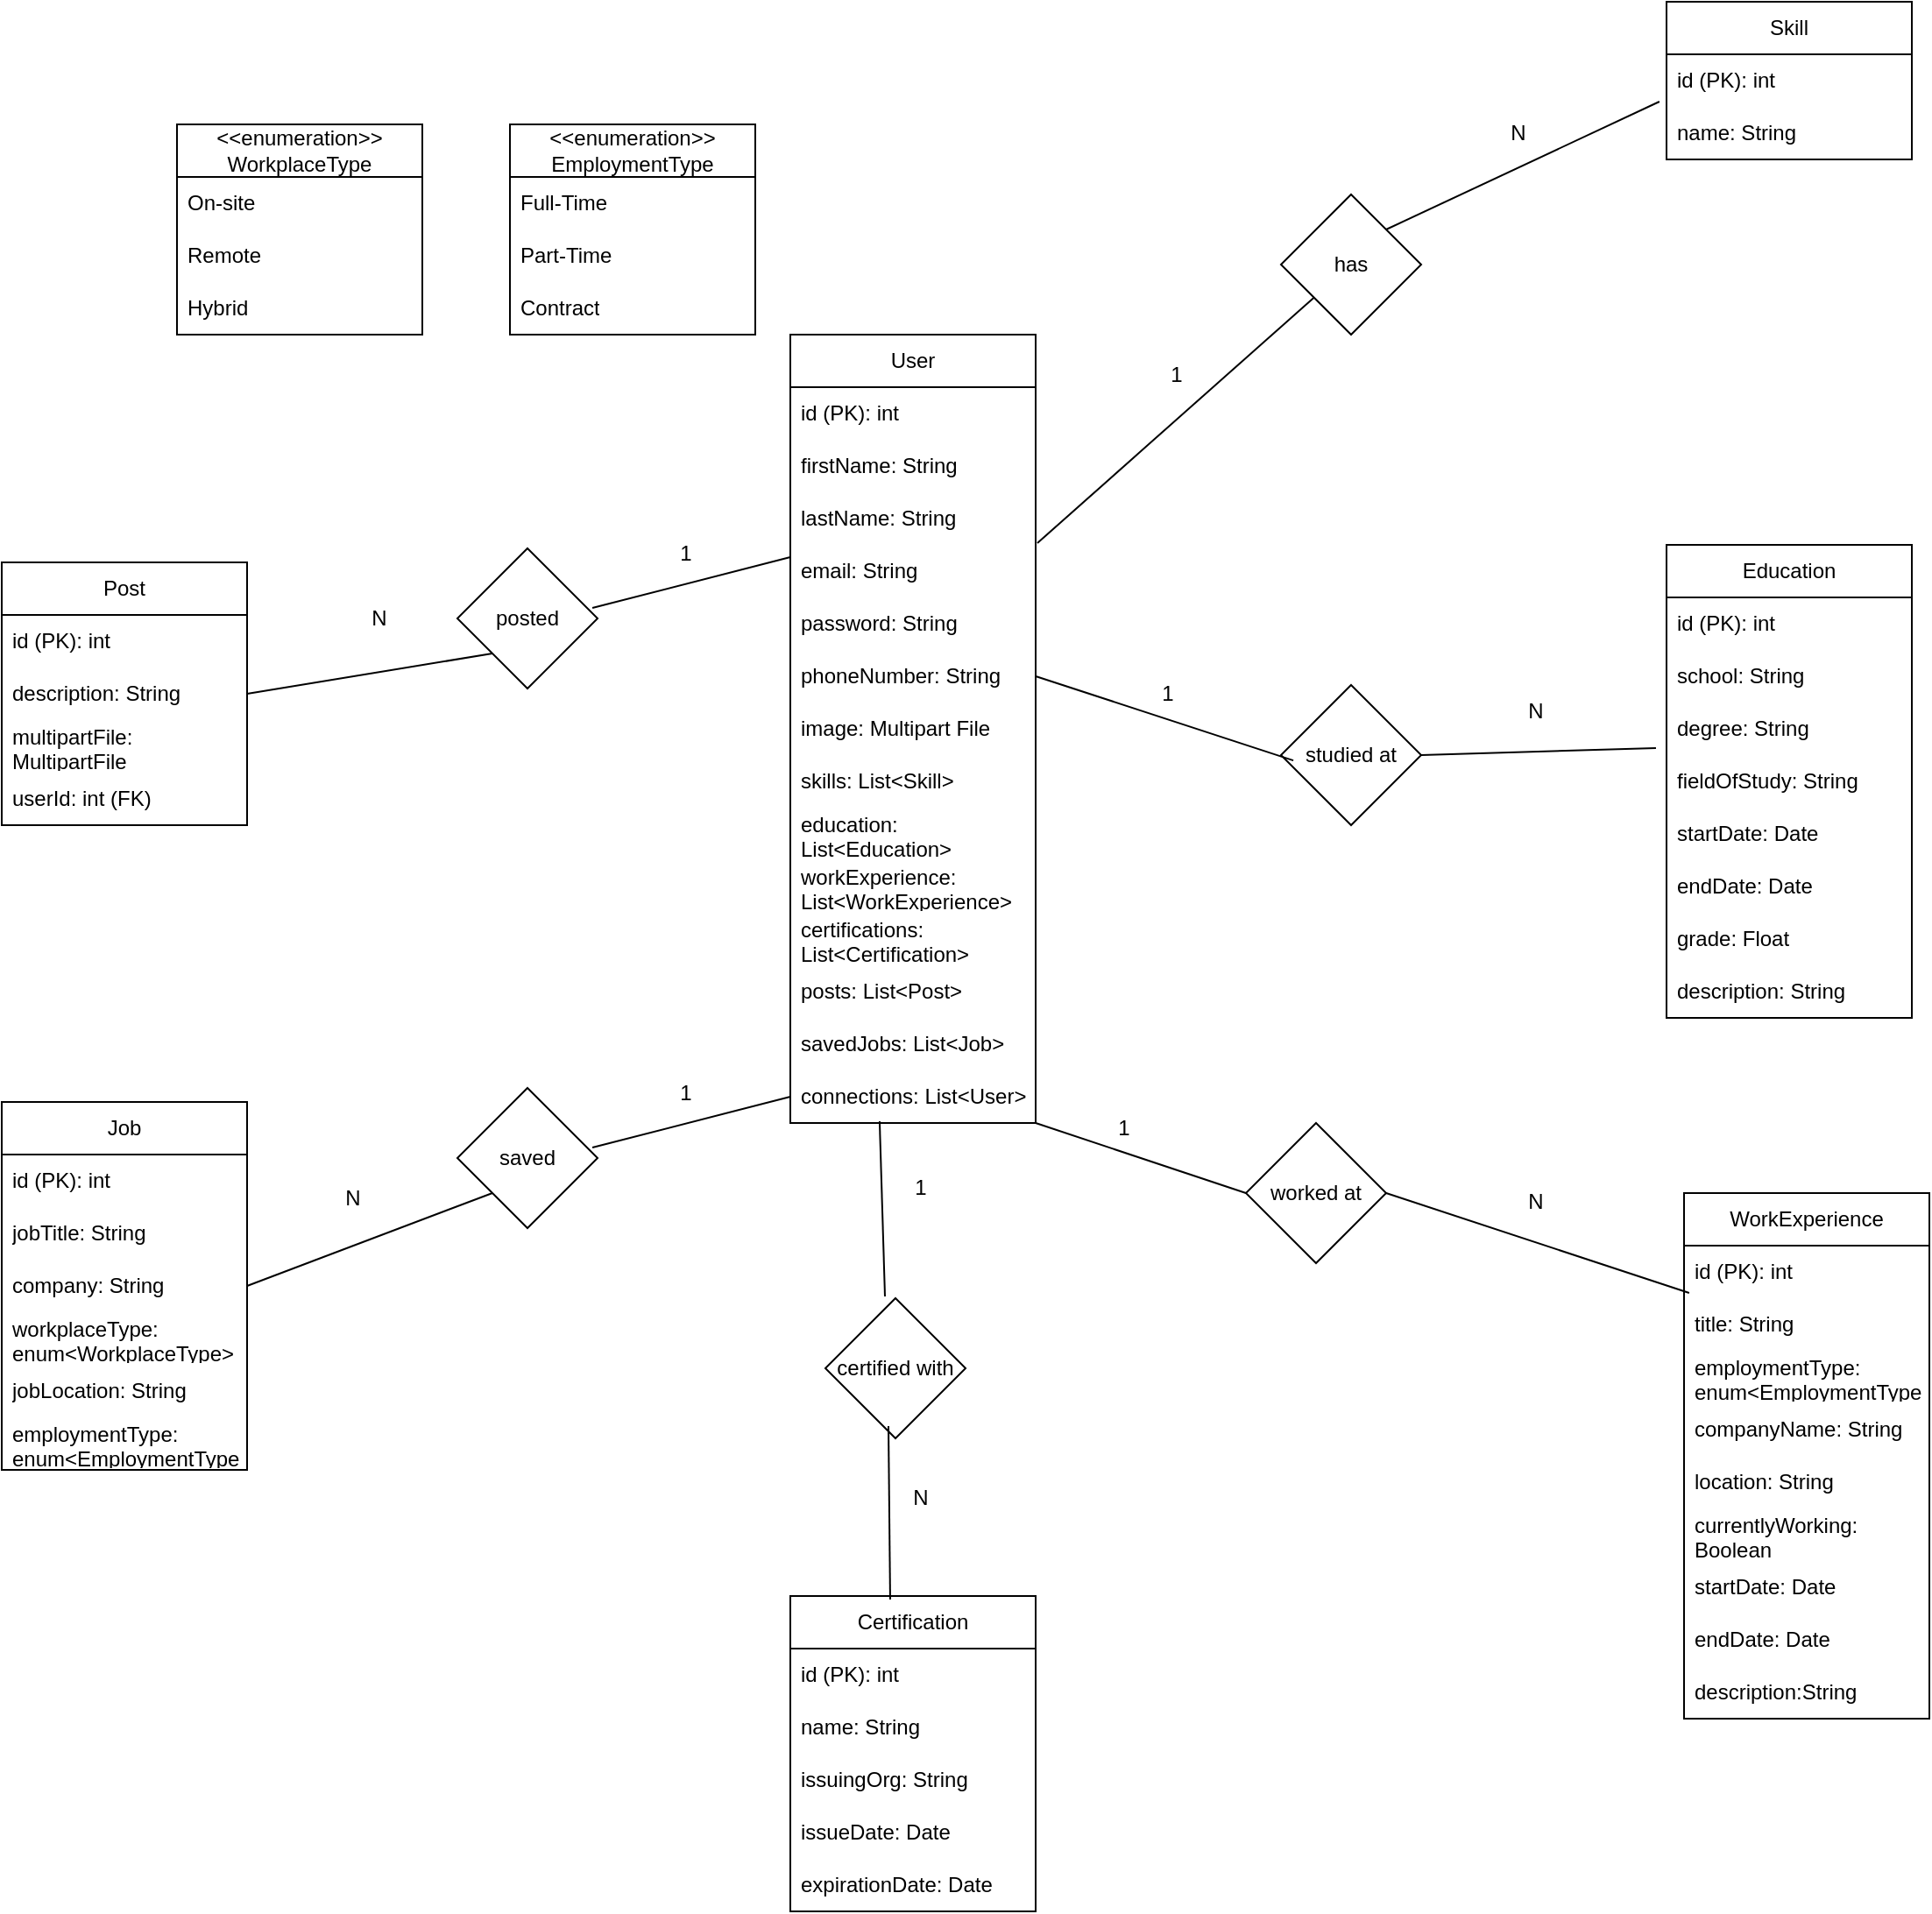 <mxfile version="24.6.4" type="device">
  <diagram name="Σελίδα-1" id="bj-AmFzh_e1d_nPdWGzO">
    <mxGraphModel dx="2876" dy="1066" grid="1" gridSize="10" guides="1" tooltips="1" connect="1" arrows="1" fold="1" page="1" pageScale="1" pageWidth="827" pageHeight="1169" math="0" shadow="0">
      <root>
        <mxCell id="0" />
        <mxCell id="1" parent="0" />
        <mxCell id="JnEuj2l61h_ocuQHVzWC-1" value="&lt;div&gt;User&lt;/div&gt;" style="swimlane;fontStyle=0;childLayout=stackLayout;horizontal=1;startSize=30;horizontalStack=0;resizeParent=1;resizeParentMax=0;resizeLast=0;collapsible=1;marginBottom=0;whiteSpace=wrap;html=1;" parent="1" vertex="1">
          <mxGeometry x="270" y="490" width="140" height="450" as="geometry" />
        </mxCell>
        <mxCell id="JnEuj2l61h_ocuQHVzWC-2" value="&lt;div&gt;id (PK): int&lt;/div&gt;" style="text;strokeColor=none;fillColor=none;align=left;verticalAlign=middle;spacingLeft=4;spacingRight=4;overflow=hidden;points=[[0,0.5],[1,0.5]];portConstraint=eastwest;rotatable=0;whiteSpace=wrap;html=1;" parent="JnEuj2l61h_ocuQHVzWC-1" vertex="1">
          <mxGeometry y="30" width="140" height="30" as="geometry" />
        </mxCell>
        <mxCell id="JnEuj2l61h_ocuQHVzWC-3" value="firstName: String" style="text;strokeColor=none;fillColor=none;align=left;verticalAlign=middle;spacingLeft=4;spacingRight=4;overflow=hidden;points=[[0,0.5],[1,0.5]];portConstraint=eastwest;rotatable=0;whiteSpace=wrap;html=1;" parent="JnEuj2l61h_ocuQHVzWC-1" vertex="1">
          <mxGeometry y="60" width="140" height="30" as="geometry" />
        </mxCell>
        <mxCell id="JnEuj2l61h_ocuQHVzWC-4" value="&lt;div&gt;lastName: String&lt;/div&gt;" style="text;strokeColor=none;fillColor=none;align=left;verticalAlign=middle;spacingLeft=4;spacingRight=4;overflow=hidden;points=[[0,0.5],[1,0.5]];portConstraint=eastwest;rotatable=0;whiteSpace=wrap;html=1;" parent="JnEuj2l61h_ocuQHVzWC-1" vertex="1">
          <mxGeometry y="90" width="140" height="30" as="geometry" />
        </mxCell>
        <mxCell id="JnEuj2l61h_ocuQHVzWC-10" value="email: String" style="text;strokeColor=none;fillColor=none;align=left;verticalAlign=middle;spacingLeft=4;spacingRight=4;overflow=hidden;points=[[0,0.5],[1,0.5]];portConstraint=eastwest;rotatable=0;whiteSpace=wrap;html=1;" parent="JnEuj2l61h_ocuQHVzWC-1" vertex="1">
          <mxGeometry y="120" width="140" height="30" as="geometry" />
        </mxCell>
        <mxCell id="JnEuj2l61h_ocuQHVzWC-11" value="password: String" style="text;strokeColor=none;fillColor=none;align=left;verticalAlign=middle;spacingLeft=4;spacingRight=4;overflow=hidden;points=[[0,0.5],[1,0.5]];portConstraint=eastwest;rotatable=0;whiteSpace=wrap;html=1;" parent="JnEuj2l61h_ocuQHVzWC-1" vertex="1">
          <mxGeometry y="150" width="140" height="30" as="geometry" />
        </mxCell>
        <mxCell id="JnEuj2l61h_ocuQHVzWC-12" value="phoneNumber: String" style="text;strokeColor=none;fillColor=none;align=left;verticalAlign=middle;spacingLeft=4;spacingRight=4;overflow=hidden;points=[[0,0.5],[1,0.5]];portConstraint=eastwest;rotatable=0;whiteSpace=wrap;html=1;" parent="JnEuj2l61h_ocuQHVzWC-1" vertex="1">
          <mxGeometry y="180" width="140" height="30" as="geometry" />
        </mxCell>
        <mxCell id="JnEuj2l61h_ocuQHVzWC-13" value="image: Multipart File" style="text;strokeColor=none;fillColor=none;align=left;verticalAlign=middle;spacingLeft=4;spacingRight=4;overflow=hidden;points=[[0,0.5],[1,0.5]];portConstraint=eastwest;rotatable=0;whiteSpace=wrap;html=1;" parent="JnEuj2l61h_ocuQHVzWC-1" vertex="1">
          <mxGeometry y="210" width="140" height="30" as="geometry" />
        </mxCell>
        <mxCell id="JnEuj2l61h_ocuQHVzWC-14" value="skills: List&amp;lt;Skill&amp;gt;" style="text;strokeColor=none;fillColor=none;align=left;verticalAlign=middle;spacingLeft=4;spacingRight=4;overflow=hidden;points=[[0,0.5],[1,0.5]];portConstraint=eastwest;rotatable=0;whiteSpace=wrap;html=1;" parent="JnEuj2l61h_ocuQHVzWC-1" vertex="1">
          <mxGeometry y="240" width="140" height="30" as="geometry" />
        </mxCell>
        <mxCell id="JnEuj2l61h_ocuQHVzWC-15" value="&lt;div&gt;education: List&amp;lt;Education&amp;gt;&lt;/div&gt;" style="text;strokeColor=none;fillColor=none;align=left;verticalAlign=middle;spacingLeft=4;spacingRight=4;overflow=hidden;points=[[0,0.5],[1,0.5]];portConstraint=eastwest;rotatable=0;whiteSpace=wrap;html=1;" parent="JnEuj2l61h_ocuQHVzWC-1" vertex="1">
          <mxGeometry y="270" width="140" height="30" as="geometry" />
        </mxCell>
        <mxCell id="JnEuj2l61h_ocuQHVzWC-16" value="workExperience: List&amp;lt;WorkExperience&amp;gt;" style="text;strokeColor=none;fillColor=none;align=left;verticalAlign=middle;spacingLeft=4;spacingRight=4;overflow=hidden;points=[[0,0.5],[1,0.5]];portConstraint=eastwest;rotatable=0;whiteSpace=wrap;html=1;" parent="JnEuj2l61h_ocuQHVzWC-1" vertex="1">
          <mxGeometry y="300" width="140" height="30" as="geometry" />
        </mxCell>
        <mxCell id="JnEuj2l61h_ocuQHVzWC-17" value="certifications: List&amp;lt;Certification&amp;gt;" style="text;strokeColor=none;fillColor=none;align=left;verticalAlign=middle;spacingLeft=4;spacingRight=4;overflow=hidden;points=[[0,0.5],[1,0.5]];portConstraint=eastwest;rotatable=0;whiteSpace=wrap;html=1;" parent="JnEuj2l61h_ocuQHVzWC-1" vertex="1">
          <mxGeometry y="330" width="140" height="30" as="geometry" />
        </mxCell>
        <mxCell id="JnEuj2l61h_ocuQHVzWC-50" value="posts: List&amp;lt;Post&amp;gt;" style="text;strokeColor=none;fillColor=none;align=left;verticalAlign=middle;spacingLeft=4;spacingRight=4;overflow=hidden;points=[[0,0.5],[1,0.5]];portConstraint=eastwest;rotatable=0;whiteSpace=wrap;html=1;" parent="JnEuj2l61h_ocuQHVzWC-1" vertex="1">
          <mxGeometry y="360" width="140" height="30" as="geometry" />
        </mxCell>
        <mxCell id="JnEuj2l61h_ocuQHVzWC-51" value="savedJobs: List&amp;lt;Job&amp;gt;" style="text;strokeColor=none;fillColor=none;align=left;verticalAlign=middle;spacingLeft=4;spacingRight=4;overflow=hidden;points=[[0,0.5],[1,0.5]];portConstraint=eastwest;rotatable=0;whiteSpace=wrap;html=1;" parent="JnEuj2l61h_ocuQHVzWC-1" vertex="1">
          <mxGeometry y="390" width="140" height="30" as="geometry" />
        </mxCell>
        <mxCell id="JnEuj2l61h_ocuQHVzWC-62" value="connections: List&amp;lt;User&amp;gt;" style="text;strokeColor=none;fillColor=none;align=left;verticalAlign=middle;spacingLeft=4;spacingRight=4;overflow=hidden;points=[[0,0.5],[1,0.5]];portConstraint=eastwest;rotatable=0;whiteSpace=wrap;html=1;" parent="JnEuj2l61h_ocuQHVzWC-1" vertex="1">
          <mxGeometry y="420" width="140" height="30" as="geometry" />
        </mxCell>
        <mxCell id="JnEuj2l61h_ocuQHVzWC-22" value="has" style="rhombus;whiteSpace=wrap;html=1;" parent="1" vertex="1">
          <mxGeometry x="550" y="410" width="80" height="80" as="geometry" />
        </mxCell>
        <mxCell id="JnEuj2l61h_ocuQHVzWC-23" value="Skill" style="swimlane;fontStyle=0;childLayout=stackLayout;horizontal=1;startSize=30;horizontalStack=0;resizeParent=1;resizeParentMax=0;resizeLast=0;collapsible=1;marginBottom=0;whiteSpace=wrap;html=1;" parent="1" vertex="1">
          <mxGeometry x="770" y="300" width="140" height="90" as="geometry" />
        </mxCell>
        <mxCell id="JnEuj2l61h_ocuQHVzWC-24" value="id (PK): int" style="text;strokeColor=none;fillColor=none;align=left;verticalAlign=middle;spacingLeft=4;spacingRight=4;overflow=hidden;points=[[0,0.5],[1,0.5]];portConstraint=eastwest;rotatable=0;whiteSpace=wrap;html=1;" parent="JnEuj2l61h_ocuQHVzWC-23" vertex="1">
          <mxGeometry y="30" width="140" height="30" as="geometry" />
        </mxCell>
        <mxCell id="JnEuj2l61h_ocuQHVzWC-25" value="name: String" style="text;strokeColor=none;fillColor=none;align=left;verticalAlign=middle;spacingLeft=4;spacingRight=4;overflow=hidden;points=[[0,0.5],[1,0.5]];portConstraint=eastwest;rotatable=0;whiteSpace=wrap;html=1;" parent="JnEuj2l61h_ocuQHVzWC-23" vertex="1">
          <mxGeometry y="60" width="140" height="30" as="geometry" />
        </mxCell>
        <mxCell id="JnEuj2l61h_ocuQHVzWC-28" value="" style="endArrow=none;html=1;rounded=0;exitX=1.007;exitY=-0.033;exitDx=0;exitDy=0;exitPerimeter=0;" parent="1" source="JnEuj2l61h_ocuQHVzWC-10" target="JnEuj2l61h_ocuQHVzWC-22" edge="1">
          <mxGeometry width="50" height="50" relative="1" as="geometry">
            <mxPoint x="560" y="590" as="sourcePoint" />
            <mxPoint x="610" y="540" as="targetPoint" />
          </mxGeometry>
        </mxCell>
        <mxCell id="JnEuj2l61h_ocuQHVzWC-29" value="1" style="text;html=1;align=center;verticalAlign=middle;resizable=0;points=[];autosize=1;strokeColor=none;fillColor=none;" parent="1" vertex="1">
          <mxGeometry x="475" y="498" width="30" height="30" as="geometry" />
        </mxCell>
        <mxCell id="JnEuj2l61h_ocuQHVzWC-31" value="" style="endArrow=none;html=1;rounded=0;exitX=-0.029;exitY=-0.1;exitDx=0;exitDy=0;exitPerimeter=0;entryX=1;entryY=0;entryDx=0;entryDy=0;" parent="1" source="JnEuj2l61h_ocuQHVzWC-25" target="JnEuj2l61h_ocuQHVzWC-22" edge="1">
          <mxGeometry width="50" height="50" relative="1" as="geometry">
            <mxPoint x="765.94" y="363.99" as="sourcePoint" />
            <mxPoint x="600" y="440" as="targetPoint" />
          </mxGeometry>
        </mxCell>
        <mxCell id="JnEuj2l61h_ocuQHVzWC-32" value="N" style="text;html=1;align=center;verticalAlign=middle;resizable=0;points=[];autosize=1;strokeColor=none;fillColor=none;" parent="1" vertex="1">
          <mxGeometry x="670" y="360" width="30" height="30" as="geometry" />
        </mxCell>
        <mxCell id="JnEuj2l61h_ocuQHVzWC-33" value="Education" style="swimlane;fontStyle=0;childLayout=stackLayout;horizontal=1;startSize=30;horizontalStack=0;resizeParent=1;resizeParentMax=0;resizeLast=0;collapsible=1;marginBottom=0;whiteSpace=wrap;html=1;" parent="1" vertex="1">
          <mxGeometry x="770" y="610" width="140" height="270" as="geometry" />
        </mxCell>
        <mxCell id="JnEuj2l61h_ocuQHVzWC-34" value="id (PK): int" style="text;strokeColor=none;fillColor=none;align=left;verticalAlign=middle;spacingLeft=4;spacingRight=4;overflow=hidden;points=[[0,0.5],[1,0.5]];portConstraint=eastwest;rotatable=0;whiteSpace=wrap;html=1;" parent="JnEuj2l61h_ocuQHVzWC-33" vertex="1">
          <mxGeometry y="30" width="140" height="30" as="geometry" />
        </mxCell>
        <mxCell id="JnEuj2l61h_ocuQHVzWC-35" value="school: String" style="text;strokeColor=none;fillColor=none;align=left;verticalAlign=middle;spacingLeft=4;spacingRight=4;overflow=hidden;points=[[0,0.5],[1,0.5]];portConstraint=eastwest;rotatable=0;whiteSpace=wrap;html=1;" parent="JnEuj2l61h_ocuQHVzWC-33" vertex="1">
          <mxGeometry y="60" width="140" height="30" as="geometry" />
        </mxCell>
        <mxCell id="JnEuj2l61h_ocuQHVzWC-36" value="degree: String" style="text;strokeColor=none;fillColor=none;align=left;verticalAlign=middle;spacingLeft=4;spacingRight=4;overflow=hidden;points=[[0,0.5],[1,0.5]];portConstraint=eastwest;rotatable=0;whiteSpace=wrap;html=1;" parent="JnEuj2l61h_ocuQHVzWC-33" vertex="1">
          <mxGeometry y="90" width="140" height="30" as="geometry" />
        </mxCell>
        <mxCell id="JnEuj2l61h_ocuQHVzWC-37" value="fieldOfStudy: String" style="text;strokeColor=none;fillColor=none;align=left;verticalAlign=middle;spacingLeft=4;spacingRight=4;overflow=hidden;points=[[0,0.5],[1,0.5]];portConstraint=eastwest;rotatable=0;whiteSpace=wrap;html=1;" parent="JnEuj2l61h_ocuQHVzWC-33" vertex="1">
          <mxGeometry y="120" width="140" height="30" as="geometry" />
        </mxCell>
        <mxCell id="JnEuj2l61h_ocuQHVzWC-38" value="startDate: Date" style="text;strokeColor=none;fillColor=none;align=left;verticalAlign=middle;spacingLeft=4;spacingRight=4;overflow=hidden;points=[[0,0.5],[1,0.5]];portConstraint=eastwest;rotatable=0;whiteSpace=wrap;html=1;" parent="JnEuj2l61h_ocuQHVzWC-33" vertex="1">
          <mxGeometry y="150" width="140" height="30" as="geometry" />
        </mxCell>
        <mxCell id="JnEuj2l61h_ocuQHVzWC-39" value="endDate: Date" style="text;strokeColor=none;fillColor=none;align=left;verticalAlign=middle;spacingLeft=4;spacingRight=4;overflow=hidden;points=[[0,0.5],[1,0.5]];portConstraint=eastwest;rotatable=0;whiteSpace=wrap;html=1;" parent="JnEuj2l61h_ocuQHVzWC-33" vertex="1">
          <mxGeometry y="180" width="140" height="30" as="geometry" />
        </mxCell>
        <mxCell id="JnEuj2l61h_ocuQHVzWC-40" value="grade: Float" style="text;strokeColor=none;fillColor=none;align=left;verticalAlign=middle;spacingLeft=4;spacingRight=4;overflow=hidden;points=[[0,0.5],[1,0.5]];portConstraint=eastwest;rotatable=0;whiteSpace=wrap;html=1;" parent="JnEuj2l61h_ocuQHVzWC-33" vertex="1">
          <mxGeometry y="210" width="140" height="30" as="geometry" />
        </mxCell>
        <mxCell id="JnEuj2l61h_ocuQHVzWC-64" value="description: String" style="text;strokeColor=none;fillColor=none;align=left;verticalAlign=middle;spacingLeft=4;spacingRight=4;overflow=hidden;points=[[0,0.5],[1,0.5]];portConstraint=eastwest;rotatable=0;whiteSpace=wrap;html=1;" parent="JnEuj2l61h_ocuQHVzWC-33" vertex="1">
          <mxGeometry y="240" width="140" height="30" as="geometry" />
        </mxCell>
        <mxCell id="JnEuj2l61h_ocuQHVzWC-41" value="studied at" style="rhombus;whiteSpace=wrap;html=1;" parent="1" vertex="1">
          <mxGeometry x="550" y="690" width="80" height="80" as="geometry" />
        </mxCell>
        <mxCell id="JnEuj2l61h_ocuQHVzWC-42" value="" style="endArrow=none;html=1;rounded=0;exitX=1;exitY=0.5;exitDx=0;exitDy=0;entryX=0.088;entryY=0.538;entryDx=0;entryDy=0;entryPerimeter=0;" parent="1" source="JnEuj2l61h_ocuQHVzWC-12" target="JnEuj2l61h_ocuQHVzWC-41" edge="1">
          <mxGeometry width="50" height="50" relative="1" as="geometry">
            <mxPoint x="421" y="619" as="sourcePoint" />
            <mxPoint x="579" y="479" as="targetPoint" />
          </mxGeometry>
        </mxCell>
        <mxCell id="JnEuj2l61h_ocuQHVzWC-43" value="" style="endArrow=none;html=1;rounded=0;exitX=-0.043;exitY=0.867;exitDx=0;exitDy=0;entryX=1;entryY=0.5;entryDx=0;entryDy=0;exitPerimeter=0;" parent="1" source="JnEuj2l61h_ocuQHVzWC-36" target="JnEuj2l61h_ocuQHVzWC-41" edge="1">
          <mxGeometry width="50" height="50" relative="1" as="geometry">
            <mxPoint x="420" y="695" as="sourcePoint" />
            <mxPoint x="567" y="743" as="targetPoint" />
          </mxGeometry>
        </mxCell>
        <mxCell id="JnEuj2l61h_ocuQHVzWC-44" value="1" style="text;html=1;align=center;verticalAlign=middle;resizable=0;points=[];autosize=1;strokeColor=none;fillColor=none;" parent="1" vertex="1">
          <mxGeometry x="470" y="680" width="30" height="30" as="geometry" />
        </mxCell>
        <mxCell id="JnEuj2l61h_ocuQHVzWC-45" value="N" style="text;html=1;align=center;verticalAlign=middle;resizable=0;points=[];autosize=1;strokeColor=none;fillColor=none;" parent="1" vertex="1">
          <mxGeometry x="680" y="690" width="30" height="30" as="geometry" />
        </mxCell>
        <mxCell id="JnEuj2l61h_ocuQHVzWC-46" value="WorkExperience" style="swimlane;fontStyle=0;childLayout=stackLayout;horizontal=1;startSize=30;horizontalStack=0;resizeParent=1;resizeParentMax=0;resizeLast=0;collapsible=1;marginBottom=0;whiteSpace=wrap;html=1;" parent="1" vertex="1">
          <mxGeometry x="780" y="980" width="140" height="300" as="geometry" />
        </mxCell>
        <mxCell id="JnEuj2l61h_ocuQHVzWC-47" value="id (PK): int" style="text;strokeColor=none;fillColor=none;align=left;verticalAlign=middle;spacingLeft=4;spacingRight=4;overflow=hidden;points=[[0,0.5],[1,0.5]];portConstraint=eastwest;rotatable=0;whiteSpace=wrap;html=1;" parent="JnEuj2l61h_ocuQHVzWC-46" vertex="1">
          <mxGeometry y="30" width="140" height="30" as="geometry" />
        </mxCell>
        <mxCell id="JnEuj2l61h_ocuQHVzWC-48" value="title: String" style="text;strokeColor=none;fillColor=none;align=left;verticalAlign=middle;spacingLeft=4;spacingRight=4;overflow=hidden;points=[[0,0.5],[1,0.5]];portConstraint=eastwest;rotatable=0;whiteSpace=wrap;html=1;" parent="JnEuj2l61h_ocuQHVzWC-46" vertex="1">
          <mxGeometry y="60" width="140" height="30" as="geometry" />
        </mxCell>
        <mxCell id="JnEuj2l61h_ocuQHVzWC-49" value="employmentType: enum&amp;lt;EmploymentType&amp;gt;" style="text;strokeColor=none;fillColor=none;align=left;verticalAlign=middle;spacingLeft=4;spacingRight=4;overflow=hidden;points=[[0,0.5],[1,0.5]];portConstraint=eastwest;rotatable=0;whiteSpace=wrap;html=1;" parent="JnEuj2l61h_ocuQHVzWC-46" vertex="1">
          <mxGeometry y="90" width="140" height="30" as="geometry" />
        </mxCell>
        <mxCell id="JnEuj2l61h_ocuQHVzWC-58" value="companyName: String" style="text;strokeColor=none;fillColor=none;align=left;verticalAlign=middle;spacingLeft=4;spacingRight=4;overflow=hidden;points=[[0,0.5],[1,0.5]];portConstraint=eastwest;rotatable=0;whiteSpace=wrap;html=1;" parent="JnEuj2l61h_ocuQHVzWC-46" vertex="1">
          <mxGeometry y="120" width="140" height="30" as="geometry" />
        </mxCell>
        <mxCell id="JnEuj2l61h_ocuQHVzWC-60" value="location: String" style="text;strokeColor=none;fillColor=none;align=left;verticalAlign=middle;spacingLeft=4;spacingRight=4;overflow=hidden;points=[[0,0.5],[1,0.5]];portConstraint=eastwest;rotatable=0;whiteSpace=wrap;html=1;" parent="JnEuj2l61h_ocuQHVzWC-46" vertex="1">
          <mxGeometry y="150" width="140" height="30" as="geometry" />
        </mxCell>
        <mxCell id="JnEuj2l61h_ocuQHVzWC-61" value="currentlyWorking: Boolean" style="text;strokeColor=none;fillColor=none;align=left;verticalAlign=middle;spacingLeft=4;spacingRight=4;overflow=hidden;points=[[0,0.5],[1,0.5]];portConstraint=eastwest;rotatable=0;whiteSpace=wrap;html=1;" parent="JnEuj2l61h_ocuQHVzWC-46" vertex="1">
          <mxGeometry y="180" width="140" height="30" as="geometry" />
        </mxCell>
        <mxCell id="JnEuj2l61h_ocuQHVzWC-59" value="startDate: Date" style="text;strokeColor=none;fillColor=none;align=left;verticalAlign=middle;spacingLeft=4;spacingRight=4;overflow=hidden;points=[[0,0.5],[1,0.5]];portConstraint=eastwest;rotatable=0;whiteSpace=wrap;html=1;" parent="JnEuj2l61h_ocuQHVzWC-46" vertex="1">
          <mxGeometry y="210" width="140" height="30" as="geometry" />
        </mxCell>
        <mxCell id="JnEuj2l61h_ocuQHVzWC-63" value="endDate: Date" style="text;strokeColor=none;fillColor=none;align=left;verticalAlign=middle;spacingLeft=4;spacingRight=4;overflow=hidden;points=[[0,0.5],[1,0.5]];portConstraint=eastwest;rotatable=0;whiteSpace=wrap;html=1;" parent="JnEuj2l61h_ocuQHVzWC-46" vertex="1">
          <mxGeometry y="240" width="140" height="30" as="geometry" />
        </mxCell>
        <mxCell id="JnEuj2l61h_ocuQHVzWC-65" value="description:String" style="text;strokeColor=none;fillColor=none;align=left;verticalAlign=middle;spacingLeft=4;spacingRight=4;overflow=hidden;points=[[0,0.5],[1,0.5]];portConstraint=eastwest;rotatable=0;whiteSpace=wrap;html=1;" parent="JnEuj2l61h_ocuQHVzWC-46" vertex="1">
          <mxGeometry y="270" width="140" height="30" as="geometry" />
        </mxCell>
        <mxCell id="JnEuj2l61h_ocuQHVzWC-52" value="worked at" style="rhombus;whiteSpace=wrap;html=1;" parent="1" vertex="1">
          <mxGeometry x="530" y="940" width="80" height="80" as="geometry" />
        </mxCell>
        <mxCell id="JnEuj2l61h_ocuQHVzWC-53" value="" style="endArrow=none;html=1;rounded=0;exitX=1;exitY=1;exitDx=0;exitDy=0;entryX=0;entryY=0.5;entryDx=0;entryDy=0;" parent="1" source="JnEuj2l61h_ocuQHVzWC-1" target="JnEuj2l61h_ocuQHVzWC-52" edge="1">
          <mxGeometry width="50" height="50" relative="1" as="geometry">
            <mxPoint x="330" y="910" as="sourcePoint" />
            <mxPoint x="477" y="958" as="targetPoint" />
          </mxGeometry>
        </mxCell>
        <mxCell id="JnEuj2l61h_ocuQHVzWC-54" value="" style="endArrow=none;html=1;rounded=0;exitX=1;exitY=0.5;exitDx=0;exitDy=0;entryX=0.021;entryY=0.9;entryDx=0;entryDy=0;entryPerimeter=0;" parent="1" source="JnEuj2l61h_ocuQHVzWC-52" target="JnEuj2l61h_ocuQHVzWC-47" edge="1">
          <mxGeometry width="50" height="50" relative="1" as="geometry">
            <mxPoint x="580" y="930" as="sourcePoint" />
            <mxPoint x="630" y="880" as="targetPoint" />
          </mxGeometry>
        </mxCell>
        <mxCell id="JnEuj2l61h_ocuQHVzWC-56" value="1" style="text;html=1;align=center;verticalAlign=middle;resizable=0;points=[];autosize=1;strokeColor=none;fillColor=none;" parent="1" vertex="1">
          <mxGeometry x="445" y="928" width="30" height="30" as="geometry" />
        </mxCell>
        <mxCell id="JnEuj2l61h_ocuQHVzWC-57" value="N" style="text;html=1;align=center;verticalAlign=middle;resizable=0;points=[];autosize=1;strokeColor=none;fillColor=none;" parent="1" vertex="1">
          <mxGeometry x="680" y="970" width="30" height="30" as="geometry" />
        </mxCell>
        <mxCell id="JnEuj2l61h_ocuQHVzWC-66" value="Job" style="swimlane;fontStyle=0;childLayout=stackLayout;horizontal=1;startSize=30;horizontalStack=0;resizeParent=1;resizeParentMax=0;resizeLast=0;collapsible=1;marginBottom=0;whiteSpace=wrap;html=1;" parent="1" vertex="1">
          <mxGeometry x="-180" y="928" width="140" height="210" as="geometry" />
        </mxCell>
        <mxCell id="JnEuj2l61h_ocuQHVzWC-67" value="id (PK): int" style="text;strokeColor=none;fillColor=none;align=left;verticalAlign=middle;spacingLeft=4;spacingRight=4;overflow=hidden;points=[[0,0.5],[1,0.5]];portConstraint=eastwest;rotatable=0;whiteSpace=wrap;html=1;" parent="JnEuj2l61h_ocuQHVzWC-66" vertex="1">
          <mxGeometry y="30" width="140" height="30" as="geometry" />
        </mxCell>
        <mxCell id="JnEuj2l61h_ocuQHVzWC-68" value="jobTitle: String" style="text;strokeColor=none;fillColor=none;align=left;verticalAlign=middle;spacingLeft=4;spacingRight=4;overflow=hidden;points=[[0,0.5],[1,0.5]];portConstraint=eastwest;rotatable=0;whiteSpace=wrap;html=1;" parent="JnEuj2l61h_ocuQHVzWC-66" vertex="1">
          <mxGeometry y="60" width="140" height="30" as="geometry" />
        </mxCell>
        <mxCell id="JnEuj2l61h_ocuQHVzWC-69" value="company: String" style="text;strokeColor=none;fillColor=none;align=left;verticalAlign=middle;spacingLeft=4;spacingRight=4;overflow=hidden;points=[[0,0.5],[1,0.5]];portConstraint=eastwest;rotatable=0;whiteSpace=wrap;html=1;" parent="JnEuj2l61h_ocuQHVzWC-66" vertex="1">
          <mxGeometry y="90" width="140" height="30" as="geometry" />
        </mxCell>
        <mxCell id="JnEuj2l61h_ocuQHVzWC-82" value="workplaceType: enum&amp;lt;WorkplaceType&amp;gt;" style="text;strokeColor=none;fillColor=none;align=left;verticalAlign=middle;spacingLeft=4;spacingRight=4;overflow=hidden;points=[[0,0.5],[1,0.5]];portConstraint=eastwest;rotatable=0;whiteSpace=wrap;html=1;" parent="JnEuj2l61h_ocuQHVzWC-66" vertex="1">
          <mxGeometry y="120" width="140" height="30" as="geometry" />
        </mxCell>
        <mxCell id="JnEuj2l61h_ocuQHVzWC-83" value="jobLocation: String" style="text;strokeColor=none;fillColor=none;align=left;verticalAlign=middle;spacingLeft=4;spacingRight=4;overflow=hidden;points=[[0,0.5],[1,0.5]];portConstraint=eastwest;rotatable=0;whiteSpace=wrap;html=1;" parent="JnEuj2l61h_ocuQHVzWC-66" vertex="1">
          <mxGeometry y="150" width="140" height="30" as="geometry" />
        </mxCell>
        <mxCell id="JnEuj2l61h_ocuQHVzWC-84" value="employmentType: enum&amp;lt;EmploymentType&amp;gt;" style="text;strokeColor=none;fillColor=none;align=left;verticalAlign=middle;spacingLeft=4;spacingRight=4;overflow=hidden;points=[[0,0.5],[1,0.5]];portConstraint=eastwest;rotatable=0;whiteSpace=wrap;html=1;" parent="JnEuj2l61h_ocuQHVzWC-66" vertex="1">
          <mxGeometry y="180" width="140" height="30" as="geometry" />
        </mxCell>
        <mxCell id="JnEuj2l61h_ocuQHVzWC-71" value="Certification" style="swimlane;fontStyle=0;childLayout=stackLayout;horizontal=1;startSize=30;horizontalStack=0;resizeParent=1;resizeParentMax=0;resizeLast=0;collapsible=1;marginBottom=0;whiteSpace=wrap;html=1;" parent="1" vertex="1">
          <mxGeometry x="270" y="1210" width="140" height="180" as="geometry" />
        </mxCell>
        <mxCell id="JnEuj2l61h_ocuQHVzWC-72" value="id (PK): int" style="text;strokeColor=none;fillColor=none;align=left;verticalAlign=middle;spacingLeft=4;spacingRight=4;overflow=hidden;points=[[0,0.5],[1,0.5]];portConstraint=eastwest;rotatable=0;whiteSpace=wrap;html=1;" parent="JnEuj2l61h_ocuQHVzWC-71" vertex="1">
          <mxGeometry y="30" width="140" height="30" as="geometry" />
        </mxCell>
        <mxCell id="JnEuj2l61h_ocuQHVzWC-73" value="name: String" style="text;strokeColor=none;fillColor=none;align=left;verticalAlign=middle;spacingLeft=4;spacingRight=4;overflow=hidden;points=[[0,0.5],[1,0.5]];portConstraint=eastwest;rotatable=0;whiteSpace=wrap;html=1;" parent="JnEuj2l61h_ocuQHVzWC-71" vertex="1">
          <mxGeometry y="60" width="140" height="30" as="geometry" />
        </mxCell>
        <mxCell id="JnEuj2l61h_ocuQHVzWC-74" value="issuingOrg: String" style="text;strokeColor=none;fillColor=none;align=left;verticalAlign=middle;spacingLeft=4;spacingRight=4;overflow=hidden;points=[[0,0.5],[1,0.5]];portConstraint=eastwest;rotatable=0;whiteSpace=wrap;html=1;" parent="JnEuj2l61h_ocuQHVzWC-71" vertex="1">
          <mxGeometry y="90" width="140" height="30" as="geometry" />
        </mxCell>
        <mxCell id="JnEuj2l61h_ocuQHVzWC-75" value="issueDate: Date" style="text;strokeColor=none;fillColor=none;align=left;verticalAlign=middle;spacingLeft=4;spacingRight=4;overflow=hidden;points=[[0,0.5],[1,0.5]];portConstraint=eastwest;rotatable=0;whiteSpace=wrap;html=1;" parent="JnEuj2l61h_ocuQHVzWC-71" vertex="1">
          <mxGeometry y="120" width="140" height="30" as="geometry" />
        </mxCell>
        <mxCell id="JnEuj2l61h_ocuQHVzWC-76" value="expirationDate: Date" style="text;strokeColor=none;fillColor=none;align=left;verticalAlign=middle;spacingLeft=4;spacingRight=4;overflow=hidden;points=[[0,0.5],[1,0.5]];portConstraint=eastwest;rotatable=0;whiteSpace=wrap;html=1;" parent="JnEuj2l61h_ocuQHVzWC-71" vertex="1">
          <mxGeometry y="150" width="140" height="30" as="geometry" />
        </mxCell>
        <mxCell id="JnEuj2l61h_ocuQHVzWC-77" value="certified with" style="rhombus;whiteSpace=wrap;html=1;" parent="1" vertex="1">
          <mxGeometry x="290" y="1040" width="80" height="80" as="geometry" />
        </mxCell>
        <mxCell id="JnEuj2l61h_ocuQHVzWC-78" value="" style="endArrow=none;html=1;rounded=0;exitX=0.364;exitY=0.967;exitDx=0;exitDy=0;entryX=0.425;entryY=-0.012;entryDx=0;entryDy=0;exitPerimeter=0;entryPerimeter=0;" parent="1" source="JnEuj2l61h_ocuQHVzWC-62" target="JnEuj2l61h_ocuQHVzWC-77" edge="1">
          <mxGeometry width="50" height="50" relative="1" as="geometry">
            <mxPoint x="294" y="974" as="sourcePoint" />
            <mxPoint x="414" y="1014" as="targetPoint" />
          </mxGeometry>
        </mxCell>
        <mxCell id="JnEuj2l61h_ocuQHVzWC-79" value="1" style="text;html=1;align=center;verticalAlign=middle;resizable=0;points=[];autosize=1;strokeColor=none;fillColor=none;" parent="1" vertex="1">
          <mxGeometry x="329" y="962" width="30" height="30" as="geometry" />
        </mxCell>
        <mxCell id="JnEuj2l61h_ocuQHVzWC-80" value="" style="endArrow=none;html=1;rounded=0;exitX=0.45;exitY=0.913;exitDx=0;exitDy=0;entryX=0.407;entryY=0.011;entryDx=0;entryDy=0;entryPerimeter=0;exitPerimeter=0;" parent="1" source="JnEuj2l61h_ocuQHVzWC-77" target="JnEuj2l61h_ocuQHVzWC-71" edge="1">
          <mxGeometry width="50" height="50" relative="1" as="geometry">
            <mxPoint x="340" y="1120" as="sourcePoint" />
            <mxPoint x="513" y="1177" as="targetPoint" />
          </mxGeometry>
        </mxCell>
        <mxCell id="JnEuj2l61h_ocuQHVzWC-81" value="N" style="text;html=1;align=center;verticalAlign=middle;resizable=0;points=[];autosize=1;strokeColor=none;fillColor=none;" parent="1" vertex="1">
          <mxGeometry x="329" y="1139" width="30" height="30" as="geometry" />
        </mxCell>
        <mxCell id="JnEuj2l61h_ocuQHVzWC-85" value="saved" style="rhombus;whiteSpace=wrap;html=1;" parent="1" vertex="1">
          <mxGeometry x="80" y="920" width="80" height="80" as="geometry" />
        </mxCell>
        <mxCell id="JnEuj2l61h_ocuQHVzWC-86" value="" style="endArrow=none;html=1;rounded=0;exitX=0;exitY=0.5;exitDx=0;exitDy=0;entryX=0.963;entryY=0.425;entryDx=0;entryDy=0;entryPerimeter=0;" parent="1" source="JnEuj2l61h_ocuQHVzWC-62" target="JnEuj2l61h_ocuQHVzWC-85" edge="1">
          <mxGeometry width="50" height="50" relative="1" as="geometry">
            <mxPoint x="200" y="910" as="sourcePoint" />
            <mxPoint x="203" y="1010" as="targetPoint" />
          </mxGeometry>
        </mxCell>
        <mxCell id="JnEuj2l61h_ocuQHVzWC-87" value="" style="endArrow=none;html=1;rounded=0;exitX=0;exitY=1;exitDx=0;exitDy=0;entryX=1;entryY=0.5;entryDx=0;entryDy=0;" parent="1" source="JnEuj2l61h_ocuQHVzWC-85" target="JnEuj2l61h_ocuQHVzWC-66" edge="1">
          <mxGeometry width="50" height="50" relative="1" as="geometry">
            <mxPoint x="93" y="1000" as="sourcePoint" />
            <mxPoint x="-20" y="1029" as="targetPoint" />
          </mxGeometry>
        </mxCell>
        <mxCell id="JnEuj2l61h_ocuQHVzWC-88" value="1" style="text;html=1;align=center;verticalAlign=middle;resizable=0;points=[];autosize=1;strokeColor=none;fillColor=none;" parent="1" vertex="1">
          <mxGeometry x="195" y="908" width="30" height="30" as="geometry" />
        </mxCell>
        <mxCell id="JnEuj2l61h_ocuQHVzWC-89" value="N" style="text;html=1;align=center;verticalAlign=middle;resizable=0;points=[];autosize=1;strokeColor=none;fillColor=none;" parent="1" vertex="1">
          <mxGeometry x="5" y="968" width="30" height="30" as="geometry" />
        </mxCell>
        <mxCell id="JnEuj2l61h_ocuQHVzWC-91" value="Post" style="swimlane;fontStyle=0;childLayout=stackLayout;horizontal=1;startSize=30;horizontalStack=0;resizeParent=1;resizeParentMax=0;resizeLast=0;collapsible=1;marginBottom=0;whiteSpace=wrap;html=1;" parent="1" vertex="1">
          <mxGeometry x="-180" y="620" width="140" height="150" as="geometry" />
        </mxCell>
        <mxCell id="JnEuj2l61h_ocuQHVzWC-92" value="id (PK): int" style="text;strokeColor=none;fillColor=none;align=left;verticalAlign=middle;spacingLeft=4;spacingRight=4;overflow=hidden;points=[[0,0.5],[1,0.5]];portConstraint=eastwest;rotatable=0;whiteSpace=wrap;html=1;" parent="JnEuj2l61h_ocuQHVzWC-91" vertex="1">
          <mxGeometry y="30" width="140" height="30" as="geometry" />
        </mxCell>
        <mxCell id="JnEuj2l61h_ocuQHVzWC-93" value="description: String" style="text;strokeColor=none;fillColor=none;align=left;verticalAlign=middle;spacingLeft=4;spacingRight=4;overflow=hidden;points=[[0,0.5],[1,0.5]];portConstraint=eastwest;rotatable=0;whiteSpace=wrap;html=1;" parent="JnEuj2l61h_ocuQHVzWC-91" vertex="1">
          <mxGeometry y="60" width="140" height="30" as="geometry" />
        </mxCell>
        <mxCell id="JnEuj2l61h_ocuQHVzWC-94" value="multipartFile: MultipartFile" style="text;strokeColor=none;fillColor=none;align=left;verticalAlign=middle;spacingLeft=4;spacingRight=4;overflow=hidden;points=[[0,0.5],[1,0.5]];portConstraint=eastwest;rotatable=0;whiteSpace=wrap;html=1;" parent="JnEuj2l61h_ocuQHVzWC-91" vertex="1">
          <mxGeometry y="90" width="140" height="30" as="geometry" />
        </mxCell>
        <mxCell id="JnEuj2l61h_ocuQHVzWC-107" value="userId: int (FK)" style="text;strokeColor=none;fillColor=none;align=left;verticalAlign=middle;spacingLeft=4;spacingRight=4;overflow=hidden;points=[[0,0.5],[1,0.5]];portConstraint=eastwest;rotatable=0;whiteSpace=wrap;html=1;" parent="JnEuj2l61h_ocuQHVzWC-91" vertex="1">
          <mxGeometry y="120" width="140" height="30" as="geometry" />
        </mxCell>
        <mxCell id="JnEuj2l61h_ocuQHVzWC-98" value="posted" style="rhombus;whiteSpace=wrap;html=1;" parent="1" vertex="1">
          <mxGeometry x="80" y="612" width="80" height="80" as="geometry" />
        </mxCell>
        <mxCell id="JnEuj2l61h_ocuQHVzWC-99" value="" style="endArrow=none;html=1;rounded=0;exitX=0;exitY=0.5;exitDx=0;exitDy=0;entryX=0.963;entryY=0.425;entryDx=0;entryDy=0;entryPerimeter=0;" parent="1" target="JnEuj2l61h_ocuQHVzWC-98" edge="1">
          <mxGeometry width="50" height="50" relative="1" as="geometry">
            <mxPoint x="270" y="617" as="sourcePoint" />
            <mxPoint x="203" y="702" as="targetPoint" />
          </mxGeometry>
        </mxCell>
        <mxCell id="JnEuj2l61h_ocuQHVzWC-100" value="" style="endArrow=none;html=1;rounded=0;exitX=0;exitY=1;exitDx=0;exitDy=0;entryX=1;entryY=0.5;entryDx=0;entryDy=0;" parent="1" source="JnEuj2l61h_ocuQHVzWC-98" target="JnEuj2l61h_ocuQHVzWC-91" edge="1">
          <mxGeometry width="50" height="50" relative="1" as="geometry">
            <mxPoint x="93" y="692" as="sourcePoint" />
            <mxPoint x="-20" y="721" as="targetPoint" />
          </mxGeometry>
        </mxCell>
        <mxCell id="JnEuj2l61h_ocuQHVzWC-101" value="1" style="text;html=1;align=center;verticalAlign=middle;resizable=0;points=[];autosize=1;strokeColor=none;fillColor=none;" parent="1" vertex="1">
          <mxGeometry x="195" y="600" width="30" height="30" as="geometry" />
        </mxCell>
        <mxCell id="JnEuj2l61h_ocuQHVzWC-102" value="N" style="text;html=1;align=center;verticalAlign=middle;resizable=0;points=[];autosize=1;strokeColor=none;fillColor=none;" parent="1" vertex="1">
          <mxGeometry x="20" y="637" width="30" height="30" as="geometry" />
        </mxCell>
        <mxCell id="JnEuj2l61h_ocuQHVzWC-108" value="&lt;div&gt;&amp;lt;&amp;lt;enumeration&amp;gt;&amp;gt;&lt;/div&gt;&lt;div&gt;EmploymentType&lt;br&gt;&lt;/div&gt;" style="swimlane;fontStyle=0;childLayout=stackLayout;horizontal=1;startSize=30;horizontalStack=0;resizeParent=1;resizeParentMax=0;resizeLast=0;collapsible=1;marginBottom=0;whiteSpace=wrap;html=1;" parent="1" vertex="1">
          <mxGeometry x="110" y="370" width="140" height="120" as="geometry" />
        </mxCell>
        <mxCell id="JnEuj2l61h_ocuQHVzWC-109" value="Full-Time" style="text;strokeColor=none;fillColor=none;align=left;verticalAlign=middle;spacingLeft=4;spacingRight=4;overflow=hidden;points=[[0,0.5],[1,0.5]];portConstraint=eastwest;rotatable=0;whiteSpace=wrap;html=1;" parent="JnEuj2l61h_ocuQHVzWC-108" vertex="1">
          <mxGeometry y="30" width="140" height="30" as="geometry" />
        </mxCell>
        <mxCell id="JnEuj2l61h_ocuQHVzWC-110" value="Part-Time" style="text;strokeColor=none;fillColor=none;align=left;verticalAlign=middle;spacingLeft=4;spacingRight=4;overflow=hidden;points=[[0,0.5],[1,0.5]];portConstraint=eastwest;rotatable=0;whiteSpace=wrap;html=1;" parent="JnEuj2l61h_ocuQHVzWC-108" vertex="1">
          <mxGeometry y="60" width="140" height="30" as="geometry" />
        </mxCell>
        <mxCell id="JnEuj2l61h_ocuQHVzWC-111" value="Contract" style="text;strokeColor=none;fillColor=none;align=left;verticalAlign=middle;spacingLeft=4;spacingRight=4;overflow=hidden;points=[[0,0.5],[1,0.5]];portConstraint=eastwest;rotatable=0;whiteSpace=wrap;html=1;" parent="JnEuj2l61h_ocuQHVzWC-108" vertex="1">
          <mxGeometry y="90" width="140" height="30" as="geometry" />
        </mxCell>
        <mxCell id="JnEuj2l61h_ocuQHVzWC-112" value="&lt;div&gt;&amp;lt;&amp;lt;enumeration&amp;gt;&amp;gt;&lt;br&gt;&lt;/div&gt;&lt;div&gt;WorkplaceType&lt;/div&gt;" style="swimlane;fontStyle=0;childLayout=stackLayout;horizontal=1;startSize=30;horizontalStack=0;resizeParent=1;resizeParentMax=0;resizeLast=0;collapsible=1;marginBottom=0;whiteSpace=wrap;html=1;" parent="1" vertex="1">
          <mxGeometry x="-80" y="370" width="140" height="120" as="geometry" />
        </mxCell>
        <mxCell id="JnEuj2l61h_ocuQHVzWC-113" value="On-site" style="text;strokeColor=none;fillColor=none;align=left;verticalAlign=middle;spacingLeft=4;spacingRight=4;overflow=hidden;points=[[0,0.5],[1,0.5]];portConstraint=eastwest;rotatable=0;whiteSpace=wrap;html=1;" parent="JnEuj2l61h_ocuQHVzWC-112" vertex="1">
          <mxGeometry y="30" width="140" height="30" as="geometry" />
        </mxCell>
        <mxCell id="JnEuj2l61h_ocuQHVzWC-114" value="Remote" style="text;strokeColor=none;fillColor=none;align=left;verticalAlign=middle;spacingLeft=4;spacingRight=4;overflow=hidden;points=[[0,0.5],[1,0.5]];portConstraint=eastwest;rotatable=0;whiteSpace=wrap;html=1;" parent="JnEuj2l61h_ocuQHVzWC-112" vertex="1">
          <mxGeometry y="60" width="140" height="30" as="geometry" />
        </mxCell>
        <mxCell id="JnEuj2l61h_ocuQHVzWC-115" value="Hybrid" style="text;strokeColor=none;fillColor=none;align=left;verticalAlign=middle;spacingLeft=4;spacingRight=4;overflow=hidden;points=[[0,0.5],[1,0.5]];portConstraint=eastwest;rotatable=0;whiteSpace=wrap;html=1;" parent="JnEuj2l61h_ocuQHVzWC-112" vertex="1">
          <mxGeometry y="90" width="140" height="30" as="geometry" />
        </mxCell>
      </root>
    </mxGraphModel>
  </diagram>
</mxfile>
